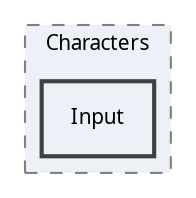 digraph "Input"
{
 // LATEX_PDF_SIZE
  edge [fontname="Calibrii",fontsize="10",labelfontname="Calibrii",labelfontsize="10"];
  node [fontname="Calibrii",fontsize="10",shape=record];
  compound=true
  subgraph clusterdir_d246d505dd15704a91f1b72223078db8 {
    graph [ bgcolor="#edf0f7", pencolor="grey50", style="filled,dashed,", label="Characters", fontname="Calibrii", fontsize="10", URL="dir_d246d505dd15704a91f1b72223078db8.html"]
  dir_bec1d07456aa991b56740d36aa6dffc9 [shape=box, label="Input", style="filled,bold,", fillcolor="#edf0f7", color="grey25", URL="dir_bec1d07456aa991b56740d36aa6dffc9.html"];
  }
}

